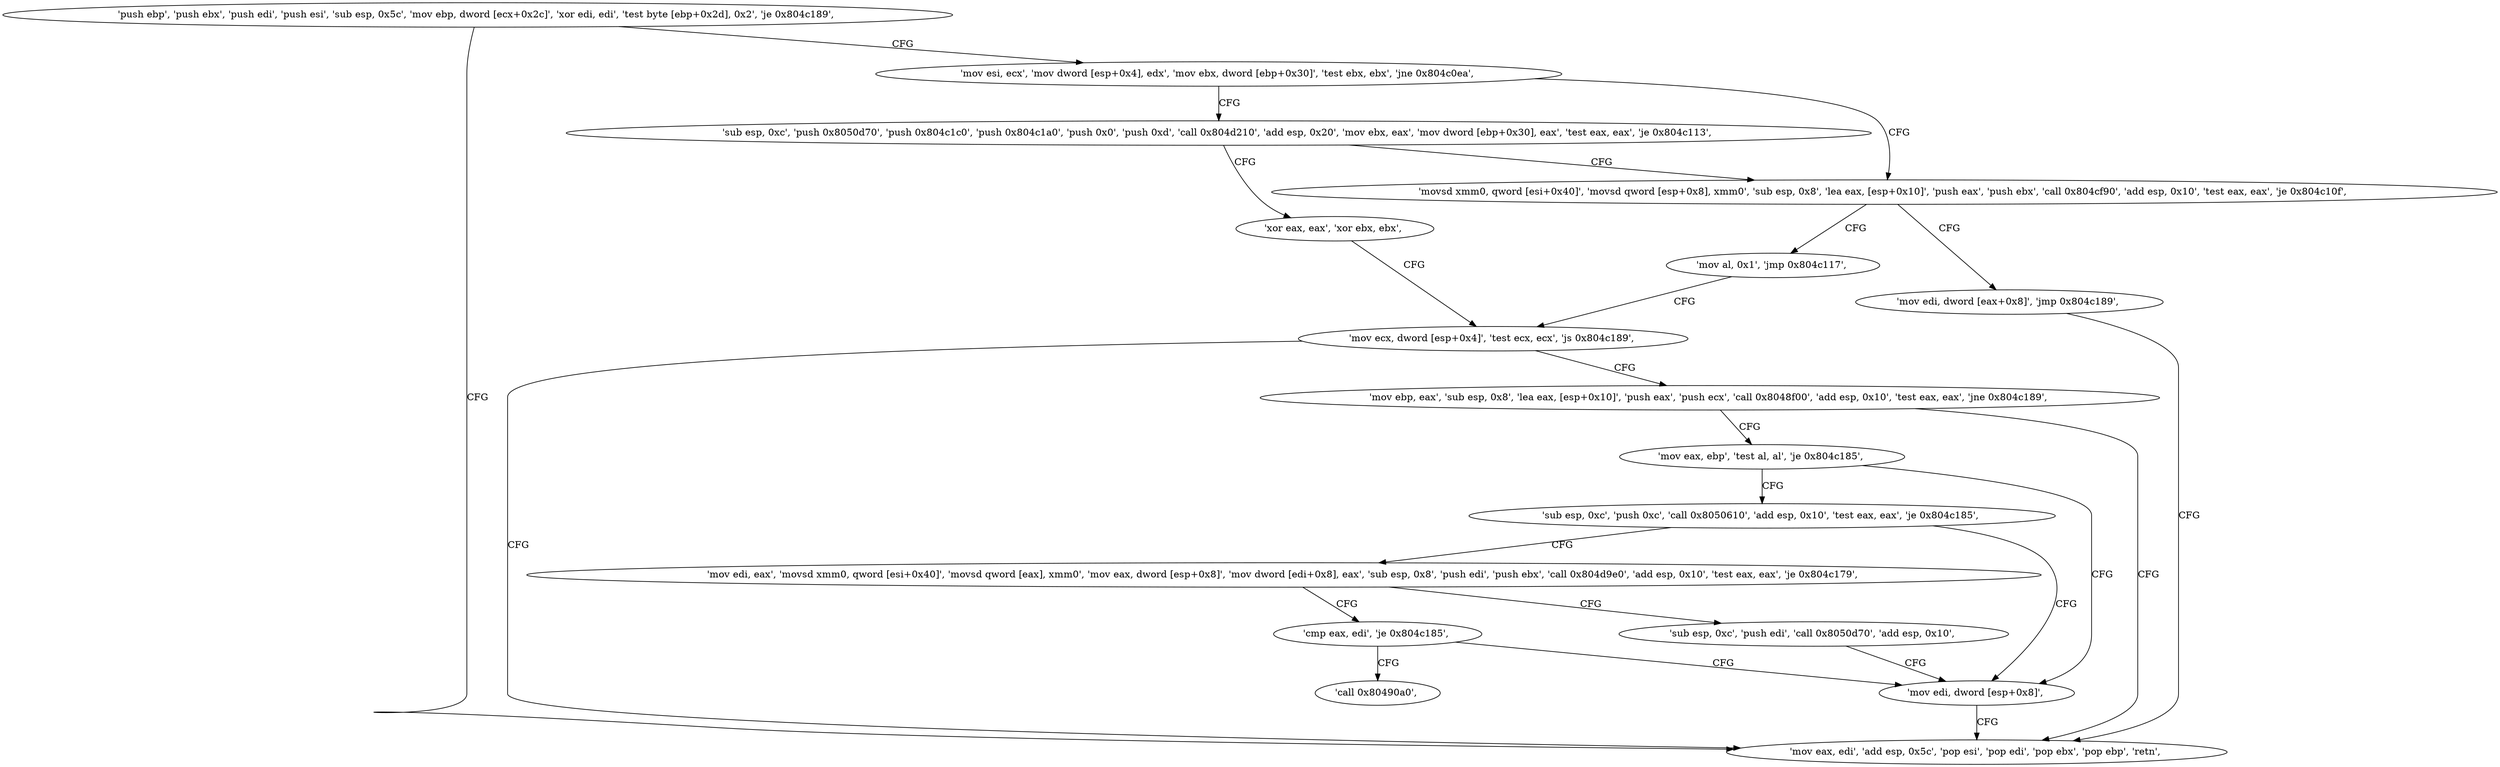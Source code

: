 digraph "func" {
"134529184" [label = "'push ebp', 'push ebx', 'push edi', 'push esi', 'sub esp, 0x5c', 'mov ebp, dword [ecx+0x2c]', 'xor edi, edi', 'test byte [ebp+0x2d], 0x2', 'je 0x804c189', " ]
"134529417" [label = "'mov eax, edi', 'add esp, 0x5c', 'pop esi', 'pop edi', 'pop ebx', 'pop ebp', 'retn', " ]
"134529206" [label = "'mov esi, ecx', 'mov dword [esp+0x4], edx', 'mov ebx, dword [ebp+0x30]', 'test ebx, ebx', 'jne 0x804c0ea', " ]
"134529258" [label = "'movsd xmm0, qword [esi+0x40]', 'movsd qword [esp+0x8], xmm0', 'sub esp, 0x8', 'lea eax, [esp+0x10]', 'push eax', 'push ebx', 'call 0x804cf90', 'add esp, 0x10', 'test eax, eax', 'je 0x804c10f', " ]
"134529219" [label = "'sub esp, 0xc', 'push 0x8050d70', 'push 0x804c1c0', 'push 0x804c1a0', 'push 0x0', 'push 0xd', 'call 0x804d210', 'add esp, 0x20', 'mov ebx, eax', 'mov dword [ebp+0x30], eax', 'test eax, eax', 'je 0x804c113', " ]
"134529295" [label = "'mov al, 0x1', 'jmp 0x804c117', " ]
"134529290" [label = "'mov edi, dword [eax+0x8]', 'jmp 0x804c189', " ]
"134529299" [label = "'xor eax, eax', 'xor ebx, ebx', " ]
"134529303" [label = "'mov ecx, dword [esp+0x4]', 'test ecx, ecx', 'js 0x804c189', " ]
"134529311" [label = "'mov ebp, eax', 'sub esp, 0x8', 'lea eax, [esp+0x10]', 'push eax', 'push ecx', 'call 0x8048f00', 'add esp, 0x10', 'test eax, eax', 'jne 0x804c189', " ]
"134529334" [label = "'mov eax, ebp', 'test al, al', 'je 0x804c185', " ]
"134529413" [label = "'mov edi, dword [esp+0x8]', " ]
"134529340" [label = "'sub esp, 0xc', 'push 0xc', 'call 0x8050610', 'add esp, 0x10', 'test eax, eax', 'je 0x804c185', " ]
"134529357" [label = "'mov edi, eax', 'movsd xmm0, qword [esi+0x40]', 'movsd qword [eax], xmm0', 'mov eax, dword [esp+0x8]', 'mov dword [edi+0x8], eax', 'sub esp, 0x8', 'push edi', 'push ebx', 'call 0x804d9e0', 'add esp, 0x10', 'test eax, eax', 'je 0x804c179', " ]
"134529401" [label = "'sub esp, 0xc', 'push edi', 'call 0x8050d70', 'add esp, 0x10', " ]
"134529392" [label = "'cmp eax, edi', 'je 0x804c185', " ]
"134529396" [label = "'call 0x80490a0', " ]
"134529184" -> "134529417" [ label = "CFG" ]
"134529184" -> "134529206" [ label = "CFG" ]
"134529206" -> "134529258" [ label = "CFG" ]
"134529206" -> "134529219" [ label = "CFG" ]
"134529258" -> "134529295" [ label = "CFG" ]
"134529258" -> "134529290" [ label = "CFG" ]
"134529219" -> "134529299" [ label = "CFG" ]
"134529219" -> "134529258" [ label = "CFG" ]
"134529295" -> "134529303" [ label = "CFG" ]
"134529290" -> "134529417" [ label = "CFG" ]
"134529299" -> "134529303" [ label = "CFG" ]
"134529303" -> "134529417" [ label = "CFG" ]
"134529303" -> "134529311" [ label = "CFG" ]
"134529311" -> "134529417" [ label = "CFG" ]
"134529311" -> "134529334" [ label = "CFG" ]
"134529334" -> "134529413" [ label = "CFG" ]
"134529334" -> "134529340" [ label = "CFG" ]
"134529413" -> "134529417" [ label = "CFG" ]
"134529340" -> "134529413" [ label = "CFG" ]
"134529340" -> "134529357" [ label = "CFG" ]
"134529357" -> "134529401" [ label = "CFG" ]
"134529357" -> "134529392" [ label = "CFG" ]
"134529401" -> "134529413" [ label = "CFG" ]
"134529392" -> "134529413" [ label = "CFG" ]
"134529392" -> "134529396" [ label = "CFG" ]
}

